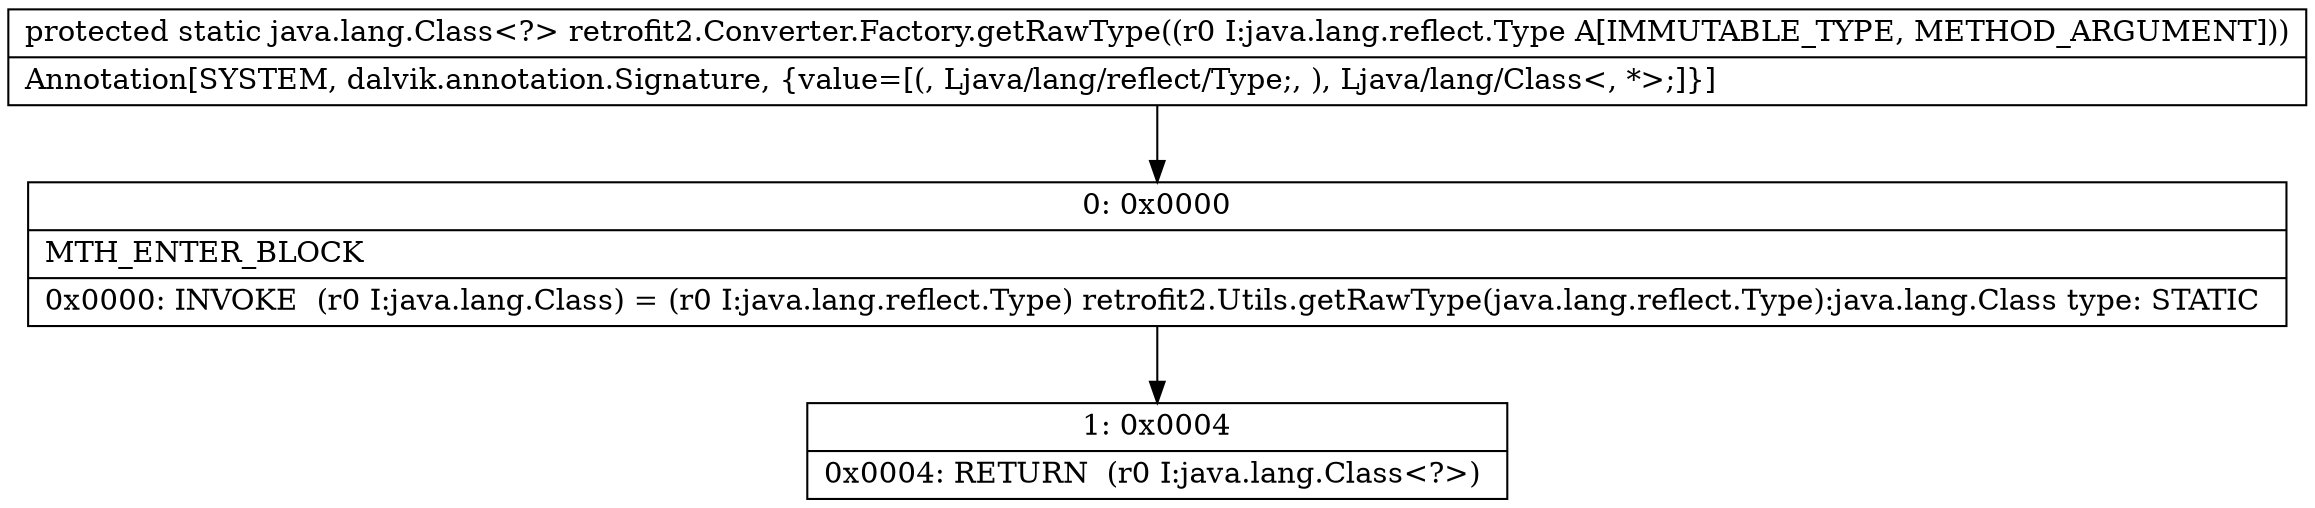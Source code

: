 digraph "CFG forretrofit2.Converter.Factory.getRawType(Ljava\/lang\/reflect\/Type;)Ljava\/lang\/Class;" {
Node_0 [shape=record,label="{0\:\ 0x0000|MTH_ENTER_BLOCK\l|0x0000: INVOKE  (r0 I:java.lang.Class) = (r0 I:java.lang.reflect.Type) retrofit2.Utils.getRawType(java.lang.reflect.Type):java.lang.Class type: STATIC \l}"];
Node_1 [shape=record,label="{1\:\ 0x0004|0x0004: RETURN  (r0 I:java.lang.Class\<?\>) \l}"];
MethodNode[shape=record,label="{protected static java.lang.Class\<?\> retrofit2.Converter.Factory.getRawType((r0 I:java.lang.reflect.Type A[IMMUTABLE_TYPE, METHOD_ARGUMENT]))  | Annotation[SYSTEM, dalvik.annotation.Signature, \{value=[(, Ljava\/lang\/reflect\/Type;, ), Ljava\/lang\/Class\<, *\>;]\}]\l}"];
MethodNode -> Node_0;
Node_0 -> Node_1;
}


